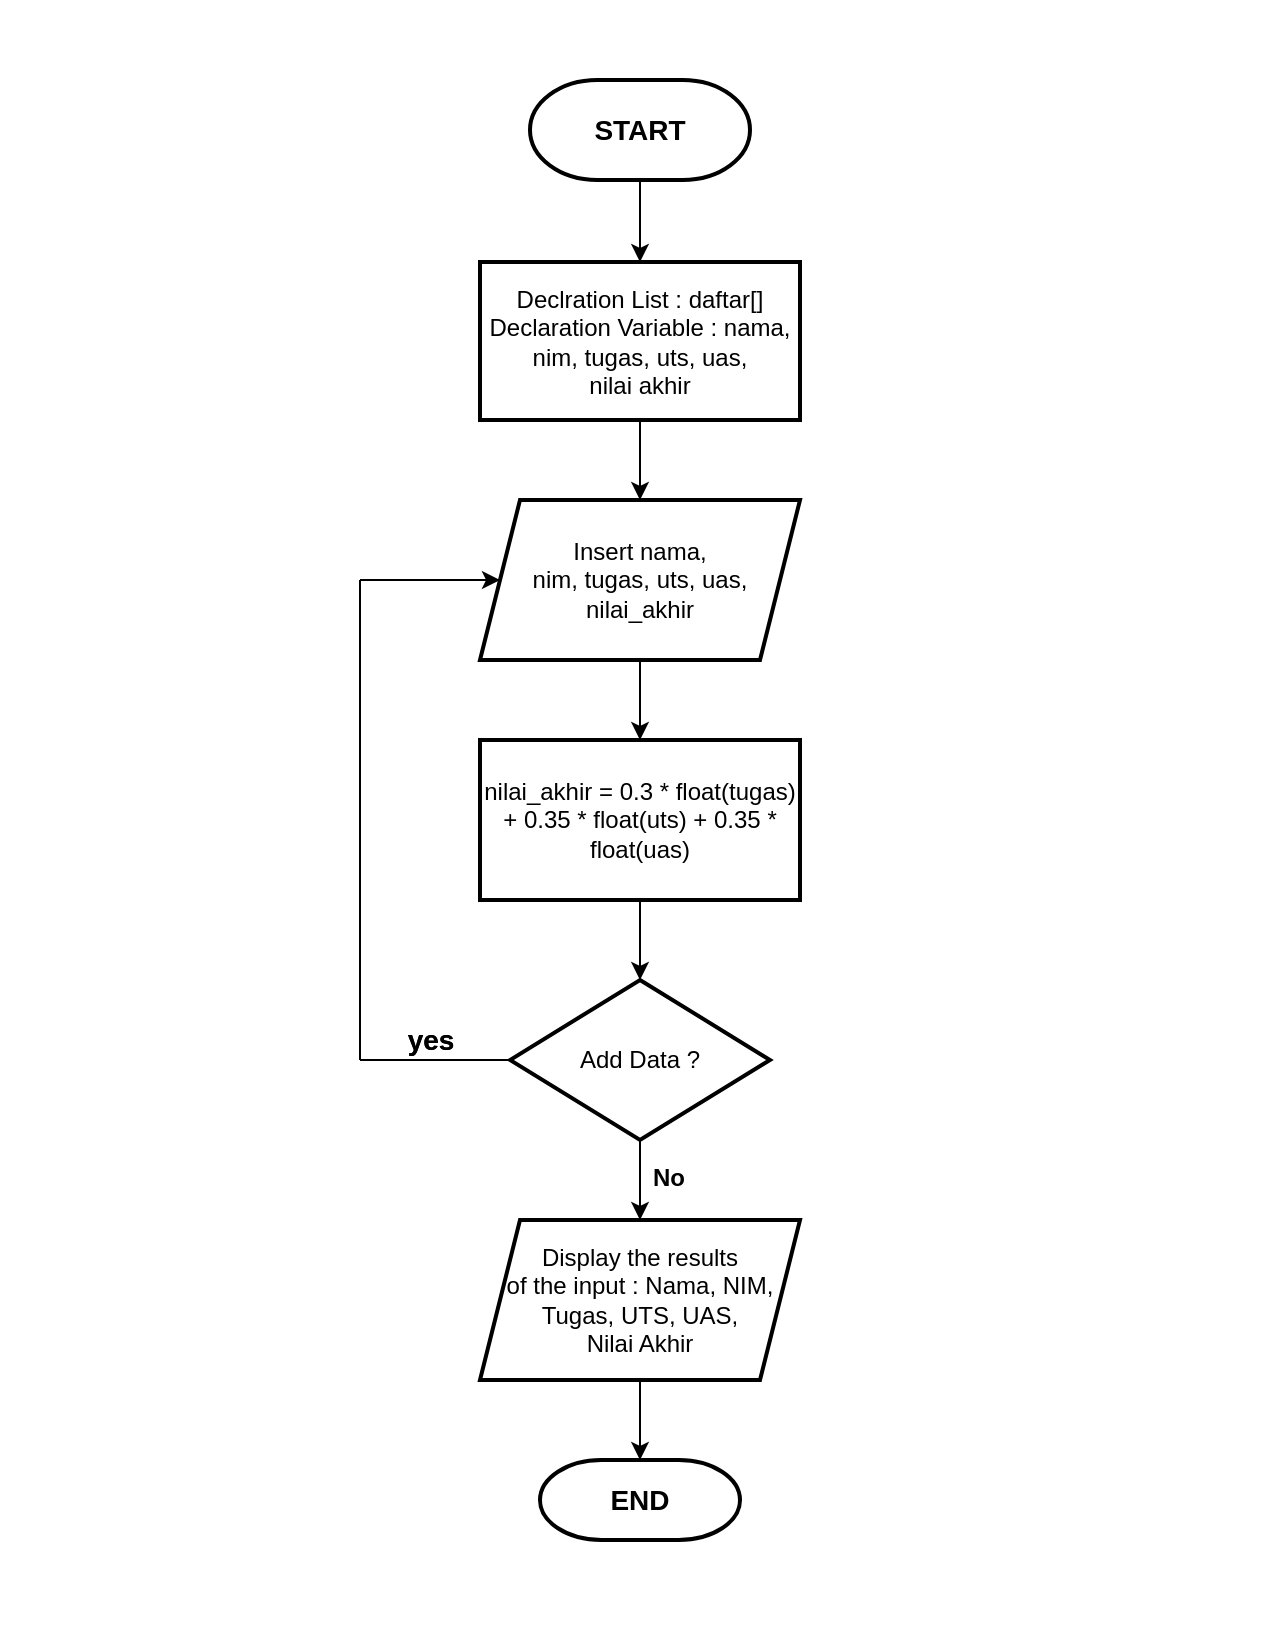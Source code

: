<mxfile version="13.9.9" type="onedrive"><diagram id="C5RBs43oDa-KdzZeNtuy" name="Page-1"><mxGraphModel dx="1021" dy="1711" grid="0" gridSize="10" guides="1" tooltips="1" connect="1" arrows="1" fold="1" page="1" pageScale="1" pageWidth="827" pageHeight="1169" math="0" shadow="0"><root><mxCell id="WIyWlLk6GJQsqaUBKTNV-0"/><mxCell id="WIyWlLk6GJQsqaUBKTNV-1" parent="WIyWlLk6GJQsqaUBKTNV-0"/><mxCell id="PQVEbf0aHQ1YTpKHkrJ5-3" value="" style="edgeStyle=orthogonalEdgeStyle;rounded=0;orthogonalLoop=1;jettySize=auto;html=1;" parent="WIyWlLk6GJQsqaUBKTNV-1" source="PQVEbf0aHQ1YTpKHkrJ5-1" target="PQVEbf0aHQ1YTpKHkrJ5-2" edge="1"><mxGeometry relative="1" as="geometry"/></mxCell><object label="&lt;font style=&quot;font-size: 14px&quot;&gt;&lt;b&gt;START&lt;/b&gt;&lt;/font&gt;" id="PQVEbf0aHQ1YTpKHkrJ5-1"><mxCell style="strokeWidth=2;html=1;shape=mxgraph.flowchart.terminator;whiteSpace=wrap;shadow=0;" parent="WIyWlLk6GJQsqaUBKTNV-1" vertex="1"><mxGeometry x="325" y="30" width="110" height="50" as="geometry"/></mxCell></object><mxCell id="PQVEbf0aHQ1YTpKHkrJ5-5" value="" style="edgeStyle=orthogonalEdgeStyle;rounded=0;orthogonalLoop=1;jettySize=auto;html=1;" parent="WIyWlLk6GJQsqaUBKTNV-1" source="PQVEbf0aHQ1YTpKHkrJ5-2" target="PQVEbf0aHQ1YTpKHkrJ5-4" edge="1"><mxGeometry relative="1" as="geometry"/></mxCell><mxCell id="PQVEbf0aHQ1YTpKHkrJ5-2" value="&lt;div&gt;Declration List : daftar[]&lt;/div&gt;&lt;div&gt;Declaration Variable : nama, nim, tugas, uts, uas, &lt;br&gt;&lt;/div&gt;&lt;div&gt;nilai akhir&lt;br&gt;&lt;/div&gt;" style="whiteSpace=wrap;html=1;strokeWidth=2;" parent="WIyWlLk6GJQsqaUBKTNV-1" vertex="1"><mxGeometry x="300" y="121" width="160" height="79" as="geometry"/></mxCell><mxCell id="PQVEbf0aHQ1YTpKHkrJ5-7" value="" style="edgeStyle=orthogonalEdgeStyle;rounded=0;orthogonalLoop=1;jettySize=auto;html=1;" parent="WIyWlLk6GJQsqaUBKTNV-1" source="PQVEbf0aHQ1YTpKHkrJ5-4" target="PQVEbf0aHQ1YTpKHkrJ5-6" edge="1"><mxGeometry relative="1" as="geometry"/></mxCell><mxCell id="PQVEbf0aHQ1YTpKHkrJ5-4" value="&lt;div&gt;Insert nama, &lt;br&gt;&lt;/div&gt;&lt;div&gt;nim, tugas, uts, uas, nilai_akhir&lt;/div&gt;" style="shape=parallelogram;perimeter=parallelogramPerimeter;whiteSpace=wrap;html=1;fixedSize=1;strokeWidth=2;rounded=0;sketch=0;" parent="WIyWlLk6GJQsqaUBKTNV-1" vertex="1"><mxGeometry x="300" y="240" width="160" height="80" as="geometry"/></mxCell><mxCell id="PQVEbf0aHQ1YTpKHkrJ5-9" value="" style="edgeStyle=orthogonalEdgeStyle;rounded=0;orthogonalLoop=1;jettySize=auto;html=1;" parent="WIyWlLk6GJQsqaUBKTNV-1" source="PQVEbf0aHQ1YTpKHkrJ5-6" target="PQVEbf0aHQ1YTpKHkrJ5-8" edge="1"><mxGeometry relative="1" as="geometry"/></mxCell><mxCell id="PQVEbf0aHQ1YTpKHkrJ5-6" value="nilai_akhir = 0.3 * float(tugas) + 0.35 * float(uts) + 0.35 * float(uas)" style="whiteSpace=wrap;html=1;rounded=0;strokeWidth=2;sketch=0;" parent="WIyWlLk6GJQsqaUBKTNV-1" vertex="1"><mxGeometry x="300" y="360" width="160" height="80" as="geometry"/></mxCell><mxCell id="PQVEbf0aHQ1YTpKHkrJ5-19" value="" style="edgeStyle=orthogonalEdgeStyle;rounded=0;orthogonalLoop=1;jettySize=auto;html=1;" parent="WIyWlLk6GJQsqaUBKTNV-1" source="PQVEbf0aHQ1YTpKHkrJ5-8" target="PQVEbf0aHQ1YTpKHkrJ5-18" edge="1"><mxGeometry relative="1" as="geometry"/></mxCell><mxCell id="PQVEbf0aHQ1YTpKHkrJ5-8" value="Add Data ?" style="rhombus;whiteSpace=wrap;html=1;rounded=0;strokeWidth=2;sketch=0;" parent="WIyWlLk6GJQsqaUBKTNV-1" vertex="1"><mxGeometry x="315" y="480" width="130" height="80" as="geometry"/></mxCell><mxCell id="PQVEbf0aHQ1YTpKHkrJ5-14" value="" style="endArrow=none;html=1;" parent="WIyWlLk6GJQsqaUBKTNV-1" edge="1"><mxGeometry width="50" height="50" relative="1" as="geometry"><mxPoint x="240" y="520" as="sourcePoint"/><mxPoint x="315" y="520" as="targetPoint"/></mxGeometry></mxCell><mxCell id="PQVEbf0aHQ1YTpKHkrJ5-15" value="" style="endArrow=none;html=1;" parent="WIyWlLk6GJQsqaUBKTNV-1" edge="1"><mxGeometry width="50" height="50" relative="1" as="geometry"><mxPoint x="240" y="520" as="sourcePoint"/><mxPoint x="240" y="280" as="targetPoint"/></mxGeometry></mxCell><mxCell id="PQVEbf0aHQ1YTpKHkrJ5-16" value="" style="endArrow=classic;html=1;" parent="WIyWlLk6GJQsqaUBKTNV-1" target="PQVEbf0aHQ1YTpKHkrJ5-4" edge="1"><mxGeometry width="50" height="50" relative="1" as="geometry"><mxPoint x="240" y="280" as="sourcePoint"/><mxPoint x="290" y="230" as="targetPoint"/></mxGeometry></mxCell><mxCell id="PQVEbf0aHQ1YTpKHkrJ5-17" value="&lt;font style=&quot;font-size: 14px&quot;&gt;yes&lt;/font&gt;" style="text;strokeColor=none;fillColor=none;html=1;fontSize=24;fontStyle=1;verticalAlign=middle;align=center;rounded=0;shadow=0;sketch=0;" parent="WIyWlLk6GJQsqaUBKTNV-1" vertex="1"><mxGeometry x="255" y="497" width="40" height="20" as="geometry"/></mxCell><mxCell id="PQVEbf0aHQ1YTpKHkrJ5-23" value="" style="edgeStyle=orthogonalEdgeStyle;rounded=0;orthogonalLoop=1;jettySize=auto;html=1;" parent="WIyWlLk6GJQsqaUBKTNV-1" source="PQVEbf0aHQ1YTpKHkrJ5-18" edge="1"><mxGeometry relative="1" as="geometry"><mxPoint x="380" y="720" as="targetPoint"/></mxGeometry></mxCell><mxCell id="PQVEbf0aHQ1YTpKHkrJ5-18" value="&lt;div&gt;Display the results&lt;/div&gt;&lt;div&gt; of the input : Nama, NIM, Tugas, UTS, UAS,&lt;/div&gt;&lt;div&gt;Nilai Akhir&lt;br&gt;&lt;/div&gt;" style="shape=parallelogram;perimeter=parallelogramPerimeter;whiteSpace=wrap;html=1;fixedSize=1;rounded=0;strokeWidth=2;sketch=0;" parent="WIyWlLk6GJQsqaUBKTNV-1" vertex="1"><mxGeometry x="300" y="600" width="160" height="80" as="geometry"/></mxCell><mxCell id="PQVEbf0aHQ1YTpKHkrJ5-20" value="&lt;font style=&quot;font-size: 14px&quot;&gt;yes&lt;/font&gt;" style="text;strokeColor=none;fillColor=none;html=1;fontSize=24;fontStyle=1;verticalAlign=middle;align=center;rounded=0;shadow=0;sketch=0;" parent="WIyWlLk6GJQsqaUBKTNV-1" vertex="1"><mxGeometry x="255" y="497" width="40" height="20" as="geometry"/></mxCell><mxCell id="PQVEbf0aHQ1YTpKHkrJ5-21" value="&lt;font style=&quot;font-size: 12px&quot;&gt;No&lt;/font&gt;" style="text;strokeColor=none;fillColor=none;html=1;fontSize=24;fontStyle=1;verticalAlign=middle;align=center;rounded=0;shadow=0;sketch=0;" parent="WIyWlLk6GJQsqaUBKTNV-1" vertex="1"><mxGeometry x="374" y="560" width="40" height="30" as="geometry"/></mxCell><mxCell id="PQVEbf0aHQ1YTpKHkrJ5-24" value="&lt;font style=&quot;font-size: 14px&quot;&gt;&lt;b&gt;END&lt;/b&gt;&lt;/font&gt;" style="strokeWidth=2;html=1;shape=mxgraph.flowchart.terminator;whiteSpace=wrap;rounded=0;shadow=0;sketch=0;" parent="WIyWlLk6GJQsqaUBKTNV-1" vertex="1"><mxGeometry x="330" y="720" width="100" height="40" as="geometry"/></mxCell><mxCell id="PQVEbf0aHQ1YTpKHkrJ5-25" value="" style="rounded=0;whiteSpace=wrap;html=1;shadow=0;sketch=0;opacity=0;" parent="WIyWlLk6GJQsqaUBKTNV-1" vertex="1"><mxGeometry x="61" y="-9" width="638" height="818" as="geometry"/></mxCell></root></mxGraphModel></diagram></mxfile>